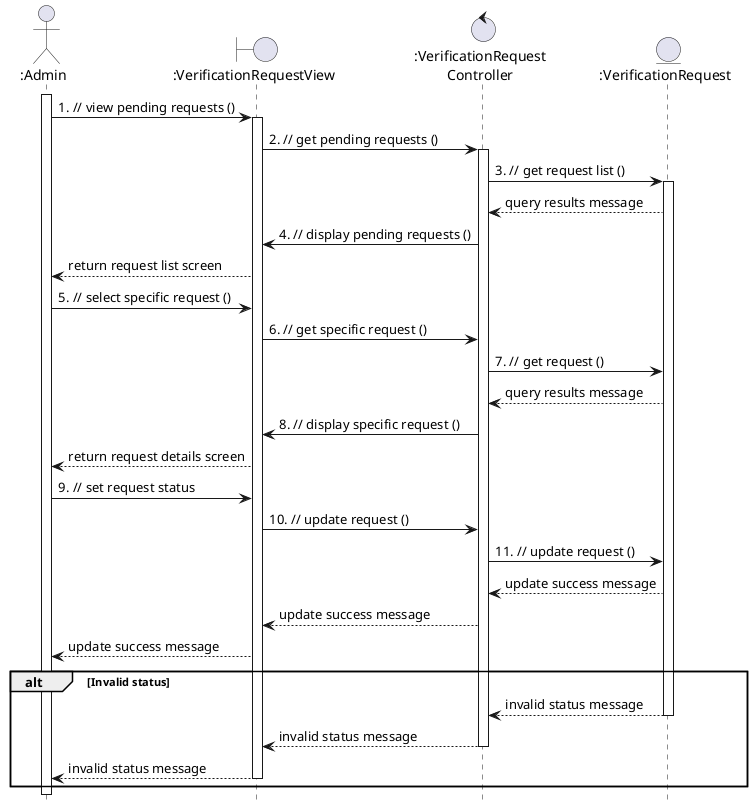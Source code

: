 @startuml
hide footbox


actor ":Admin" as Admin
boundary ":VerificationRequestView" as PendingRequestsView
control ":VerificationRequest\nController" as VerificationRequestController
entity ":VerificationRequest" as PendingRequests

Admin ++
  Admin -> PendingRequestsView: 1. // view pending requests ()
  PendingRequestsView ++
    PendingRequestsView -> VerificationRequestController: 2. // get pending requests ()
    VerificationRequestController ++
      VerificationRequestController -> PendingRequests: 3. // get request list ()
        PendingRequests ++
        PendingRequests --> VerificationRequestController: query results message
      VerificationRequestController -> PendingRequestsView: 4. // display pending requests ()
      PendingRequestsView --> Admin: return request list screen


  Admin -> PendingRequestsView: 5. // select specific request ()
    PendingRequestsView -> VerificationRequestController: 6. // get specific request ()
      VerificationRequestController -> PendingRequests: 7. // get request ()
        PendingRequests --> VerificationRequestController: query results message
      VerificationRequestController -> PendingRequestsView: 8. // display specific request ()
      PendingRequestsView --> Admin: return request details screen

  Admin -> PendingRequestsView: 9. // set request status
    PendingRequestsView -> VerificationRequestController: 10. // update request ()
      VerificationRequestController -> PendingRequests: 11. // update request ()
        PendingRequests --> VerificationRequestController: update success message
      VerificationRequestController --> PendingRequestsView: update success message
    PendingRequestsView --> Admin: update success message

alt Invalid status
  PendingRequests --> VerificationRequestController: invalid status message
  PendingRequests --
    VerificationRequestController --> PendingRequestsView: invalid status message
    VerificationRequestController --
    PendingRequestsView --> Admin: invalid status message
    PendingRequestsView --
end

@enduml